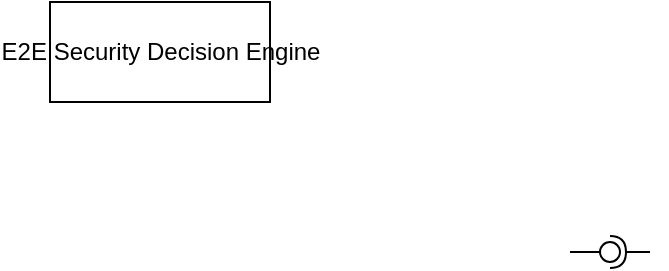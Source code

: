 <mxfile version="13.6.5" type="github">
  <diagram name="Page-1" id="6133507b-19e7-1e82-6fc7-422aa6c4b21f">
    <mxGraphModel dx="1026" dy="487" grid="1" gridSize="10" guides="1" tooltips="1" connect="1" arrows="1" fold="1" page="1" pageScale="1" pageWidth="1100" pageHeight="850" background="#ffffff" math="0" shadow="0">
      <root>
        <mxCell id="0" />
        <mxCell id="1" parent="0" />
        <mxCell id="69BjDO3s0FQVV8NTU8P7-1" value="" style="rounded=0;orthogonalLoop=1;jettySize=auto;html=1;endArrow=none;endFill=0;" edge="1" target="69BjDO3s0FQVV8NTU8P7-3" parent="1">
          <mxGeometry relative="1" as="geometry">
            <mxPoint x="500" y="345" as="sourcePoint" />
          </mxGeometry>
        </mxCell>
        <mxCell id="69BjDO3s0FQVV8NTU8P7-2" value="" style="rounded=0;orthogonalLoop=1;jettySize=auto;html=1;endArrow=halfCircle;endFill=0;entryX=0.5;entryY=0.5;entryDx=0;entryDy=0;endSize=6;strokeWidth=1;" edge="1" target="69BjDO3s0FQVV8NTU8P7-3" parent="1">
          <mxGeometry relative="1" as="geometry">
            <mxPoint x="540" y="345" as="sourcePoint" />
          </mxGeometry>
        </mxCell>
        <mxCell id="69BjDO3s0FQVV8NTU8P7-3" value="" style="ellipse;whiteSpace=wrap;html=1;fontFamily=Helvetica;fontSize=12;fontColor=#000000;align=center;strokeColor=#000000;fillColor=#ffffff;points=[];aspect=fixed;resizable=0;" vertex="1" parent="1">
          <mxGeometry x="515" y="340" width="10" height="10" as="geometry" />
        </mxCell>
        <mxCell id="69BjDO3s0FQVV8NTU8P7-4" value="E2E Security Decision Engine" style="html=1;" vertex="1" parent="1">
          <mxGeometry x="240" y="220" width="110" height="50" as="geometry" />
        </mxCell>
      </root>
    </mxGraphModel>
  </diagram>
</mxfile>
